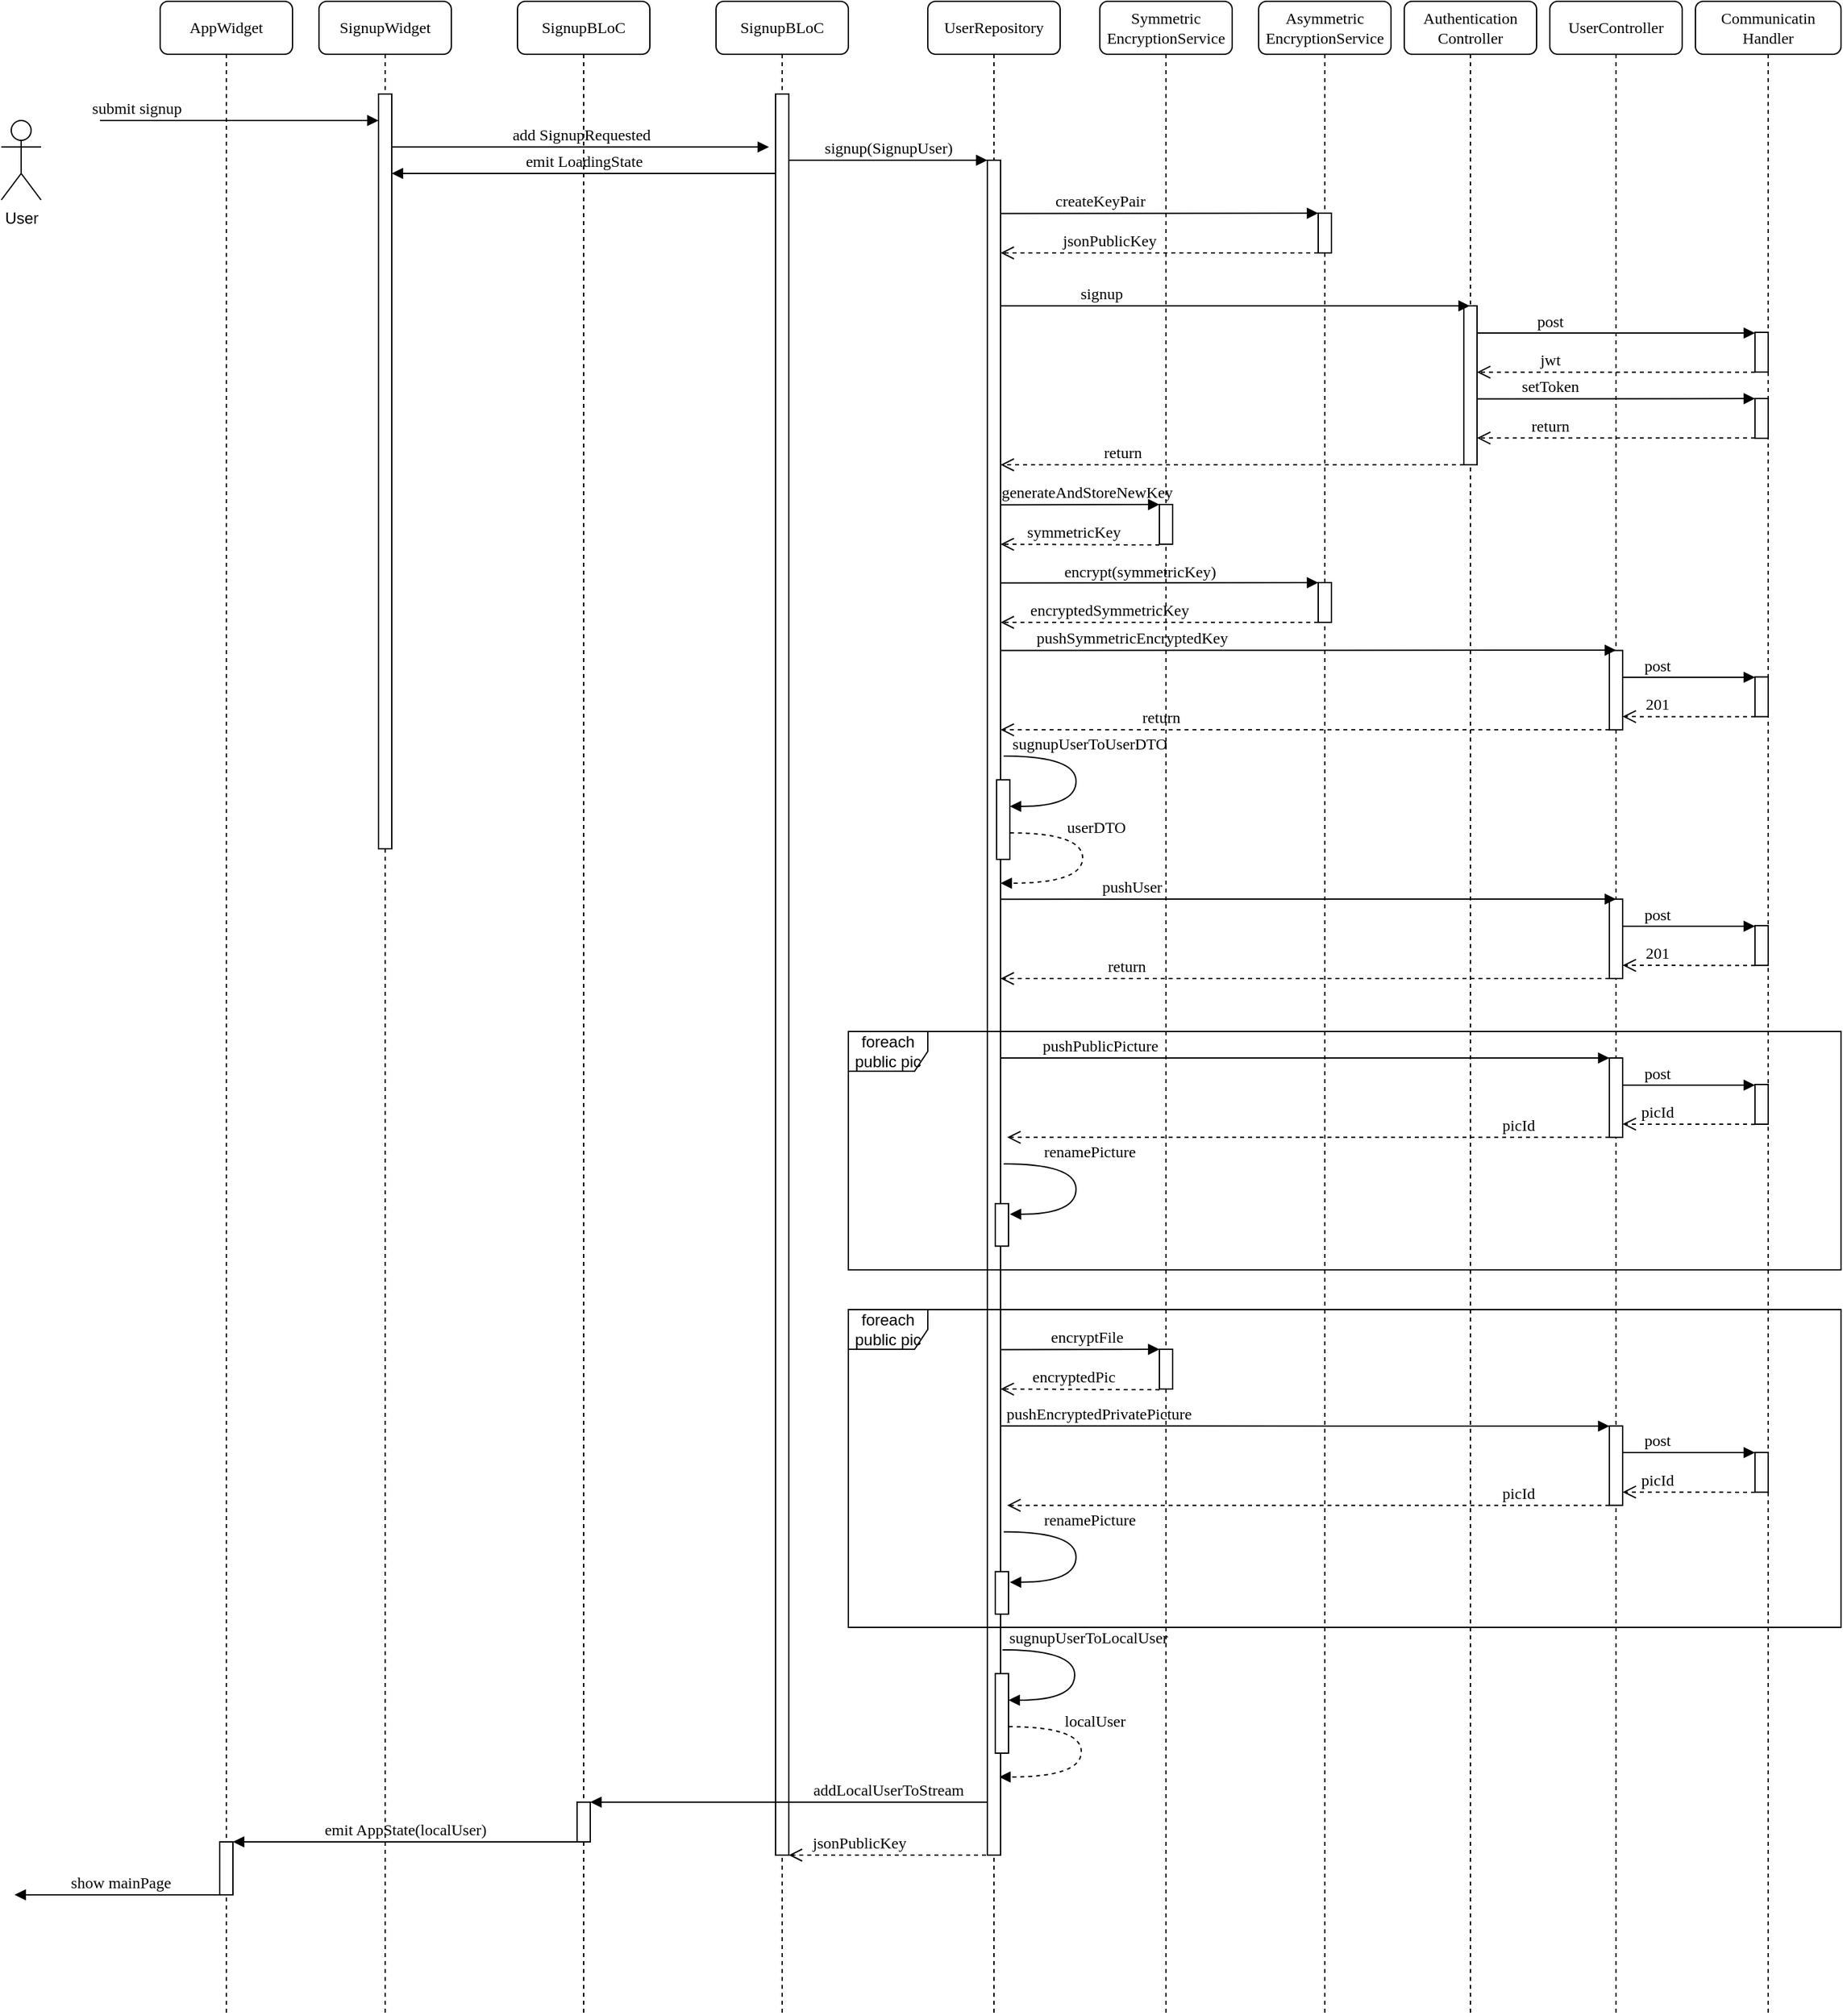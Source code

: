 <mxfile version="20.2.5" type="device"><diagram id="z50NjiS71KPOMlgX80FT" name="Page-1"><mxGraphModel dx="3435" dy="1445" grid="1" gridSize="10" guides="1" tooltips="1" connect="1" arrows="1" fold="1" page="1" pageScale="1" pageWidth="850" pageHeight="1100" math="0" shadow="0"><root><mxCell id="0"/><mxCell id="1" parent="0"/><mxCell id="_Aw1-y86eytbxhknkDGs-50" value="UserController" style="shape=umlLifeline;perimeter=lifelinePerimeter;whiteSpace=wrap;html=1;container=1;collapsible=0;recursiveResize=0;outlineConnect=0;rounded=1;shadow=0;comic=0;labelBackgroundColor=none;strokeWidth=1;fontFamily=Verdana;fontSize=12;align=center;" vertex="1" parent="1"><mxGeometry x="860" y="80" width="100" height="1520" as="geometry"/></mxCell><mxCell id="_Aw1-y86eytbxhknkDGs-60" value="post" style="html=1;verticalAlign=bottom;endArrow=block;labelBackgroundColor=none;fontFamily=Verdana;fontSize=12;edgeStyle=elbowEdgeStyle;elbow=vertical;" edge="1" parent="_Aw1-y86eytbxhknkDGs-50" source="_Aw1-y86eytbxhknkDGs-58"><mxGeometry x="-0.477" relative="1" as="geometry"><mxPoint x="-50" y="250" as="sourcePoint"/><mxPoint x="155" y="250.346" as="targetPoint"/><mxPoint as="offset"/></mxGeometry></mxCell><mxCell id="_Aw1-y86eytbxhknkDGs-61" value="jwt" style="html=1;verticalAlign=bottom;endArrow=open;dashed=1;endSize=8;labelBackgroundColor=none;fontFamily=Verdana;fontSize=12;edgeStyle=elbowEdgeStyle;elbow=vertical;" edge="1" parent="_Aw1-y86eytbxhknkDGs-50" target="_Aw1-y86eytbxhknkDGs-58"><mxGeometry x="0.476" relative="1" as="geometry"><mxPoint x="-50" y="280" as="targetPoint"/><Array as="points"><mxPoint x="2" y="280.07"/><mxPoint x="101.6" y="311.07"/></Array><mxPoint x="155" y="280.07" as="sourcePoint"/><mxPoint as="offset"/></mxGeometry></mxCell><mxCell id="_Aw1-y86eytbxhknkDGs-63" value="setToken" style="html=1;verticalAlign=bottom;endArrow=block;labelBackgroundColor=none;fontFamily=Verdana;fontSize=12;edgeStyle=elbowEdgeStyle;elbow=vertical;" edge="1" parent="_Aw1-y86eytbxhknkDGs-50"><mxGeometry x="-0.477" relative="1" as="geometry"><mxPoint x="-55" y="300.281" as="sourcePoint"/><mxPoint x="155" y="300.056" as="targetPoint"/><mxPoint as="offset"/></mxGeometry></mxCell><mxCell id="_Aw1-y86eytbxhknkDGs-64" value="return" style="html=1;verticalAlign=bottom;endArrow=open;dashed=1;endSize=8;labelBackgroundColor=none;fontFamily=Verdana;fontSize=12;edgeStyle=elbowEdgeStyle;elbow=vertical;" edge="1" parent="_Aw1-y86eytbxhknkDGs-50"><mxGeometry x="0.476" relative="1" as="geometry"><mxPoint x="-55" y="329.78" as="targetPoint"/><Array as="points"><mxPoint x="2" y="329.78"/><mxPoint x="101.6" y="360.78"/></Array><mxPoint x="155" y="329.78" as="sourcePoint"/><mxPoint as="offset"/></mxGeometry></mxCell><mxCell id="_Aw1-y86eytbxhknkDGs-79" value="" style="html=1;points=[];perimeter=orthogonalPerimeter;rounded=0;shadow=0;comic=0;labelBackgroundColor=none;strokeWidth=1;fontFamily=Verdana;fontSize=12;align=center;" vertex="1" parent="_Aw1-y86eytbxhknkDGs-50"><mxGeometry x="45" y="678.07" width="10" height="59.93" as="geometry"/></mxCell><mxCell id="_Aw1-y86eytbxhknkDGs-1" value="SignupBLoC" style="shape=umlLifeline;perimeter=lifelinePerimeter;whiteSpace=wrap;html=1;container=1;collapsible=0;recursiveResize=0;outlineConnect=0;rounded=1;shadow=0;comic=0;labelBackgroundColor=none;strokeWidth=1;fontFamily=Verdana;fontSize=12;align=center;" vertex="1" parent="1"><mxGeometry x="230" y="80" width="100" height="1520" as="geometry"/></mxCell><mxCell id="_Aw1-y86eytbxhknkDGs-2" value="" style="html=1;points=[];perimeter=orthogonalPerimeter;rounded=0;shadow=0;comic=0;labelBackgroundColor=none;strokeWidth=1;fontFamily=Verdana;fontSize=12;align=center;" vertex="1" parent="_Aw1-y86eytbxhknkDGs-1"><mxGeometry x="45" y="70" width="10" height="1330" as="geometry"/></mxCell><mxCell id="_Aw1-y86eytbxhknkDGs-48" value="emit LoadingState" style="html=1;verticalAlign=bottom;endArrow=block;labelBackgroundColor=none;fontFamily=Verdana;fontSize=12;edgeStyle=elbowEdgeStyle;elbow=vertical;" edge="1" parent="_Aw1-y86eytbxhknkDGs-1" target="_Aw1-y86eytbxhknkDGs-23"><mxGeometry x="0.005" relative="1" as="geometry"><mxPoint x="45" y="130" as="sourcePoint"/><mxPoint x="-70.14" y="131.16" as="targetPoint"/><mxPoint as="offset"/></mxGeometry></mxCell><mxCell id="_Aw1-y86eytbxhknkDGs-3" value="UserRepository" style="shape=umlLifeline;perimeter=lifelinePerimeter;whiteSpace=wrap;html=1;container=1;collapsible=0;recursiveResize=0;outlineConnect=0;rounded=1;shadow=0;comic=0;labelBackgroundColor=none;strokeWidth=1;fontFamily=Verdana;fontSize=12;align=center;" vertex="1" parent="1"><mxGeometry x="390" y="80" width="100" height="1520" as="geometry"/></mxCell><mxCell id="_Aw1-y86eytbxhknkDGs-4" value="" style="html=1;points=[];perimeter=orthogonalPerimeter;rounded=0;shadow=0;comic=0;labelBackgroundColor=none;strokeWidth=1;fontFamily=Verdana;fontSize=12;align=center;" vertex="1" parent="_Aw1-y86eytbxhknkDGs-3"><mxGeometry x="45" y="120" width="10" height="550" as="geometry"/></mxCell><mxCell id="_Aw1-y86eytbxhknkDGs-52" value="" style="html=1;points=[];perimeter=orthogonalPerimeter;rounded=0;shadow=0;comic=0;labelBackgroundColor=none;strokeWidth=1;fontFamily=Verdana;fontSize=12;align=center;" vertex="1" parent="_Aw1-y86eytbxhknkDGs-3"><mxGeometry x="45" y="120" width="10" height="1280" as="geometry"/></mxCell><mxCell id="_Aw1-y86eytbxhknkDGs-54" value="createKeyPair" style="html=1;verticalAlign=bottom;endArrow=block;labelBackgroundColor=none;fontFamily=Verdana;fontSize=12;edgeStyle=elbowEdgeStyle;elbow=vertical;exitX=1.167;exitY=0.126;exitDx=0;exitDy=0;exitPerimeter=0;" edge="1" parent="_Aw1-y86eytbxhknkDGs-3" target="_Aw1-y86eytbxhknkDGs-51"><mxGeometry x="-0.374" relative="1" as="geometry"><mxPoint x="55.0" y="160.2" as="sourcePoint"/><mxPoint x="203.33" y="159.995" as="targetPoint"/><mxPoint as="offset"/></mxGeometry></mxCell><mxCell id="_Aw1-y86eytbxhknkDGs-7" value="Asymmetric&lt;br&gt;EncryptionService" style="shape=umlLifeline;perimeter=lifelinePerimeter;whiteSpace=wrap;html=1;container=1;collapsible=0;recursiveResize=0;outlineConnect=0;rounded=1;shadow=0;comic=0;labelBackgroundColor=none;strokeWidth=1;fontFamily=Verdana;fontSize=12;align=center;" vertex="1" parent="1"><mxGeometry x="640" y="80" width="100" height="1520" as="geometry"/></mxCell><mxCell id="_Aw1-y86eytbxhknkDGs-51" value="" style="html=1;points=[];perimeter=orthogonalPerimeter;rounded=0;shadow=0;comic=0;labelBackgroundColor=none;strokeWidth=1;fontFamily=Verdana;fontSize=12;align=center;" vertex="1" parent="_Aw1-y86eytbxhknkDGs-7"><mxGeometry x="45" y="160" width="10" height="30" as="geometry"/></mxCell><mxCell id="_Aw1-y86eytbxhknkDGs-68" value="return" style="html=1;verticalAlign=bottom;endArrow=open;dashed=1;endSize=8;labelBackgroundColor=none;fontFamily=Verdana;fontSize=12;edgeStyle=elbowEdgeStyle;elbow=vertical;" edge="1" parent="_Aw1-y86eytbxhknkDGs-7" target="_Aw1-y86eytbxhknkDGs-52"><mxGeometry x="0.476" relative="1" as="geometry"><mxPoint x="-170" y="350" as="targetPoint"/><Array as="points"><mxPoint x="2" y="350"/><mxPoint x="101.6" y="381"/></Array><mxPoint x="155" y="350" as="sourcePoint"/><mxPoint as="offset"/></mxGeometry></mxCell><mxCell id="_Aw1-y86eytbxhknkDGs-69" value="generateAndStoreNewKey" style="html=1;verticalAlign=bottom;endArrow=block;labelBackgroundColor=none;fontFamily=Verdana;fontSize=12;edgeStyle=elbowEdgeStyle;elbow=vertical;exitX=1.167;exitY=0.126;exitDx=0;exitDy=0;exitPerimeter=0;" edge="1" parent="_Aw1-y86eytbxhknkDGs-7" target="_Aw1-y86eytbxhknkDGs-70"><mxGeometry x="0.084" relative="1" as="geometry"><mxPoint x="-195" y="380.2" as="sourcePoint"/><mxPoint x="-436.67" y="299.995" as="targetPoint"/><mxPoint as="offset"/></mxGeometry></mxCell><mxCell id="_Aw1-y86eytbxhknkDGs-71" value="symmetricKey" style="html=1;verticalAlign=bottom;endArrow=open;dashed=1;endSize=8;labelBackgroundColor=none;fontFamily=Verdana;fontSize=12;edgeStyle=elbowEdgeStyle;elbow=vertical;exitX=0;exitY=1.019;exitDx=0;exitDy=0;exitPerimeter=0;" edge="1" parent="_Aw1-y86eytbxhknkDGs-7" source="_Aw1-y86eytbxhknkDGs-70"><mxGeometry x="0.088" relative="1" as="geometry"><mxPoint x="-195" y="410" as="targetPoint"/><Array as="points"><mxPoint x="-108" y="410"/><mxPoint x="-8.4" y="441"/></Array><mxPoint x="45" y="410" as="sourcePoint"/><mxPoint as="offset"/></mxGeometry></mxCell><mxCell id="_Aw1-y86eytbxhknkDGs-72" value="encrypt(symmetricKey)" style="html=1;verticalAlign=bottom;endArrow=block;labelBackgroundColor=none;fontFamily=Verdana;fontSize=12;edgeStyle=elbowEdgeStyle;elbow=vertical;exitX=1.167;exitY=0.126;exitDx=0;exitDy=0;exitPerimeter=0;" edge="1" parent="_Aw1-y86eytbxhknkDGs-7" target="_Aw1-y86eytbxhknkDGs-73"><mxGeometry x="-0.125" y="-1" relative="1" as="geometry"><mxPoint x="-195" y="439.2" as="sourcePoint"/><mxPoint x="-436.67" y="358.995" as="targetPoint"/><mxPoint as="offset"/></mxGeometry></mxCell><mxCell id="_Aw1-y86eytbxhknkDGs-73" value="" style="html=1;points=[];perimeter=orthogonalPerimeter;rounded=0;shadow=0;comic=0;labelBackgroundColor=none;strokeWidth=1;fontFamily=Verdana;fontSize=12;align=center;" vertex="1" parent="_Aw1-y86eytbxhknkDGs-7"><mxGeometry x="45" y="439" width="10" height="30" as="geometry"/></mxCell><mxCell id="_Aw1-y86eytbxhknkDGs-74" value="encryptedSymmetricKey" style="html=1;verticalAlign=bottom;endArrow=open;dashed=1;endSize=8;labelBackgroundColor=none;fontFamily=Verdana;fontSize=12;edgeStyle=elbowEdgeStyle;elbow=vertical;" edge="1" parent="_Aw1-y86eytbxhknkDGs-7"><mxGeometry x="0.319" relative="1" as="geometry"><mxPoint x="-195" y="469" as="targetPoint"/><Array as="points"><mxPoint x="-108" y="469"/><mxPoint x="-8.4" y="500"/></Array><mxPoint x="45" y="469" as="sourcePoint"/><mxPoint as="offset"/></mxGeometry></mxCell><mxCell id="_Aw1-y86eytbxhknkDGs-13" value="Authentication&lt;br&gt;Controller" style="shape=umlLifeline;perimeter=lifelinePerimeter;whiteSpace=wrap;html=1;container=1;collapsible=0;recursiveResize=0;outlineConnect=0;rounded=1;shadow=0;comic=0;labelBackgroundColor=none;strokeWidth=1;fontFamily=Verdana;fontSize=12;align=center;" vertex="1" parent="1"><mxGeometry x="750" y="80" width="100" height="1520" as="geometry"/></mxCell><mxCell id="_Aw1-y86eytbxhknkDGs-58" value="" style="html=1;points=[];perimeter=orthogonalPerimeter;rounded=0;shadow=0;comic=0;labelBackgroundColor=none;strokeWidth=1;fontFamily=Verdana;fontSize=12;align=center;" vertex="1" parent="_Aw1-y86eytbxhknkDGs-13"><mxGeometry x="45" y="230" width="10" height="120" as="geometry"/></mxCell><mxCell id="_Aw1-y86eytbxhknkDGs-16" value="Communicatin&lt;br&gt;Handler" style="shape=umlLifeline;perimeter=lifelinePerimeter;whiteSpace=wrap;html=1;container=1;collapsible=0;recursiveResize=0;outlineConnect=0;rounded=1;shadow=0;comic=0;labelBackgroundColor=none;strokeWidth=1;fontFamily=Verdana;fontSize=12;align=center;" vertex="1" parent="1"><mxGeometry x="970" y="80" width="110" height="1520" as="geometry"/></mxCell><mxCell id="_Aw1-y86eytbxhknkDGs-59" value="" style="html=1;points=[];perimeter=orthogonalPerimeter;rounded=0;shadow=0;comic=0;labelBackgroundColor=none;strokeWidth=1;fontFamily=Verdana;fontSize=12;align=center;" vertex="1" parent="_Aw1-y86eytbxhknkDGs-16"><mxGeometry x="45" y="250" width="10" height="30" as="geometry"/></mxCell><mxCell id="_Aw1-y86eytbxhknkDGs-62" value="" style="html=1;points=[];perimeter=orthogonalPerimeter;rounded=0;shadow=0;comic=0;labelBackgroundColor=none;strokeWidth=1;fontFamily=Verdana;fontSize=12;align=center;" vertex="1" parent="_Aw1-y86eytbxhknkDGs-16"><mxGeometry x="45" y="300" width="10" height="30" as="geometry"/></mxCell><mxCell id="_Aw1-y86eytbxhknkDGs-80" value="" style="html=1;points=[];perimeter=orthogonalPerimeter;rounded=0;shadow=0;comic=0;labelBackgroundColor=none;strokeWidth=1;fontFamily=Verdana;fontSize=12;align=center;" vertex="1" parent="_Aw1-y86eytbxhknkDGs-16"><mxGeometry x="45" y="698.07" width="10" height="30" as="geometry"/></mxCell><mxCell id="_Aw1-y86eytbxhknkDGs-82" value="pushUser" style="html=1;verticalAlign=bottom;endArrow=block;labelBackgroundColor=none;fontFamily=Verdana;fontSize=12;edgeStyle=elbowEdgeStyle;elbow=vertical;exitX=1.167;exitY=0.126;exitDx=0;exitDy=0;exitPerimeter=0;" edge="1" parent="_Aw1-y86eytbxhknkDGs-16" target="_Aw1-y86eytbxhknkDGs-79"><mxGeometry x="-0.575" relative="1" as="geometry"><mxPoint x="-525" y="678.07" as="sourcePoint"/><mxPoint x="-170.5" y="678.001" as="targetPoint"/><mxPoint as="offset"/></mxGeometry></mxCell><mxCell id="_Aw1-y86eytbxhknkDGs-83" value="post" style="html=1;verticalAlign=bottom;endArrow=block;labelBackgroundColor=none;fontFamily=Verdana;fontSize=12;edgeStyle=elbowEdgeStyle;elbow=vertical;" edge="1" parent="_Aw1-y86eytbxhknkDGs-16" source="_Aw1-y86eytbxhknkDGs-79"><mxGeometry x="-0.477" relative="1" as="geometry"><mxPoint x="-1020" y="618.07" as="sourcePoint"/><mxPoint x="45" y="698.416" as="targetPoint"/><mxPoint as="offset"/></mxGeometry></mxCell><mxCell id="_Aw1-y86eytbxhknkDGs-84" value="201" style="html=1;verticalAlign=bottom;endArrow=open;dashed=1;endSize=8;labelBackgroundColor=none;fontFamily=Verdana;fontSize=12;edgeStyle=elbowEdgeStyle;elbow=vertical;" edge="1" parent="_Aw1-y86eytbxhknkDGs-16" target="_Aw1-y86eytbxhknkDGs-79"><mxGeometry x="0.476" relative="1" as="geometry"><mxPoint x="-1020" y="648.07" as="targetPoint"/><Array as="points"><mxPoint x="-10" y="728"/><mxPoint x="-8.4" y="759.14"/></Array><mxPoint x="45" y="728.14" as="sourcePoint"/><mxPoint as="offset"/></mxGeometry></mxCell><mxCell id="_Aw1-y86eytbxhknkDGs-96" value="foreach public pic" style="shape=umlFrame;whiteSpace=wrap;html=1;" vertex="1" parent="_Aw1-y86eytbxhknkDGs-16"><mxGeometry x="-640" y="988" width="750" height="240" as="geometry"/></mxCell><mxCell id="_Aw1-y86eytbxhknkDGs-97" value="picId" style="html=1;verticalAlign=bottom;endArrow=open;dashed=1;endSize=8;labelBackgroundColor=none;fontFamily=Verdana;fontSize=12;edgeStyle=elbowEdgeStyle;elbow=vertical;" edge="1" parent="_Aw1-y86eytbxhknkDGs-16" source="_Aw1-y86eytbxhknkDGs-102"><mxGeometry x="-0.696" relative="1" as="geometry"><mxPoint x="-520" y="1135.83" as="targetPoint"/><Array as="points"><mxPoint x="-320" y="1135.83"/><mxPoint x="-328" y="1195.9"/><mxPoint x="-228.4" y="1226.9"/></Array><mxPoint x="-1145" y="1115.9" as="sourcePoint"/><mxPoint as="offset"/></mxGeometry></mxCell><mxCell id="_Aw1-y86eytbxhknkDGs-98" value="" style="html=1;points=[];perimeter=orthogonalPerimeter;rounded=0;shadow=0;comic=0;labelBackgroundColor=none;strokeWidth=1;fontFamily=Verdana;fontSize=12;align=center;" vertex="1" parent="_Aw1-y86eytbxhknkDGs-16"><mxGeometry x="45" y="1095.9" width="10" height="30" as="geometry"/></mxCell><mxCell id="_Aw1-y86eytbxhknkDGs-99" value="pushEncryptedPrivatePicture" style="html=1;verticalAlign=bottom;endArrow=block;labelBackgroundColor=none;fontFamily=Verdana;fontSize=12;edgeStyle=elbowEdgeStyle;elbow=vertical;exitX=1.167;exitY=0.126;exitDx=0;exitDy=0;exitPerimeter=0;" edge="1" parent="_Aw1-y86eytbxhknkDGs-16" target="_Aw1-y86eytbxhknkDGs-102"><mxGeometry x="-0.677" relative="1" as="geometry"><mxPoint x="-525" y="1075.9" as="sourcePoint"/><mxPoint x="-1140.5" y="995.831" as="targetPoint"/><mxPoint as="offset"/></mxGeometry></mxCell><mxCell id="_Aw1-y86eytbxhknkDGs-100" value="post" style="html=1;verticalAlign=bottom;endArrow=block;labelBackgroundColor=none;fontFamily=Verdana;fontSize=12;edgeStyle=elbowEdgeStyle;elbow=vertical;" edge="1" parent="_Aw1-y86eytbxhknkDGs-16" source="_Aw1-y86eytbxhknkDGs-102"><mxGeometry x="-0.477" relative="1" as="geometry"><mxPoint x="-1990" y="935.9" as="sourcePoint"/><mxPoint x="45" y="1096.246" as="targetPoint"/><mxPoint as="offset"/></mxGeometry></mxCell><mxCell id="_Aw1-y86eytbxhknkDGs-101" value="picId" style="html=1;verticalAlign=bottom;endArrow=open;dashed=1;endSize=8;labelBackgroundColor=none;fontFamily=Verdana;fontSize=12;edgeStyle=elbowEdgeStyle;elbow=vertical;" edge="1" parent="_Aw1-y86eytbxhknkDGs-16" target="_Aw1-y86eytbxhknkDGs-102"><mxGeometry x="0.476" relative="1" as="geometry"><mxPoint x="-1990" y="965.9" as="targetPoint"/><Array as="points"><mxPoint x="-10" y="1125.83"/><mxPoint x="-8.4" y="1156.97"/></Array><mxPoint x="45" y="1125.97" as="sourcePoint"/><mxPoint as="offset"/></mxGeometry></mxCell><mxCell id="_Aw1-y86eytbxhknkDGs-102" value="" style="html=1;points=[];perimeter=orthogonalPerimeter;rounded=0;shadow=0;comic=0;labelBackgroundColor=none;strokeWidth=1;fontFamily=Verdana;fontSize=12;align=center;" vertex="1" parent="_Aw1-y86eytbxhknkDGs-16"><mxGeometry x="-65" y="1075.9" width="10" height="59.93" as="geometry"/></mxCell><mxCell id="_Aw1-y86eytbxhknkDGs-103" value="" style="html=1;points=[];perimeter=orthogonalPerimeter;rounded=0;shadow=0;comic=0;labelBackgroundColor=none;strokeWidth=1;fontFamily=Verdana;fontSize=12;align=center;" vertex="1" parent="_Aw1-y86eytbxhknkDGs-16"><mxGeometry x="-529" y="1185.9" width="10" height="32.1" as="geometry"/></mxCell><mxCell id="_Aw1-y86eytbxhknkDGs-104" value="renamePicture" style="html=1;verticalAlign=bottom;endArrow=block;labelBackgroundColor=none;fontFamily=Verdana;fontSize=12;elbow=vertical;edgeStyle=orthogonalEdgeStyle;curved=1;exitX=1.038;exitY=0.345;exitPerimeter=0;" edge="1" parent="_Aw1-y86eytbxhknkDGs-16"><mxGeometry x="-0.234" y="10" relative="1" as="geometry"><mxPoint x="-522.62" y="1155.9" as="sourcePoint"/><mxPoint x="-518" y="1193.9" as="targetPoint"/><Array as="points"><mxPoint x="-468" y="1155.8"/><mxPoint x="-468" y="1193.8"/></Array><mxPoint as="offset"/></mxGeometry></mxCell><mxCell id="_Aw1-y86eytbxhknkDGs-22" value="SignupWidget" style="shape=umlLifeline;perimeter=lifelinePerimeter;whiteSpace=wrap;html=1;container=1;collapsible=0;recursiveResize=0;outlineConnect=0;rounded=1;shadow=0;comic=0;labelBackgroundColor=none;strokeWidth=1;fontFamily=Verdana;fontSize=12;align=center;" vertex="1" parent="1"><mxGeometry x="-70" y="80" width="100" height="1520" as="geometry"/></mxCell><mxCell id="_Aw1-y86eytbxhknkDGs-23" value="" style="html=1;points=[];perimeter=orthogonalPerimeter;rounded=0;shadow=0;comic=0;labelBackgroundColor=none;strokeWidth=1;fontFamily=Verdana;fontSize=12;align=center;" vertex="1" parent="_Aw1-y86eytbxhknkDGs-22"><mxGeometry x="45" y="70" width="10" height="570" as="geometry"/></mxCell><mxCell id="_Aw1-y86eytbxhknkDGs-24" value="add SignupRequested" style="html=1;verticalAlign=bottom;endArrow=block;labelBackgroundColor=none;fontFamily=Verdana;fontSize=12;edgeStyle=elbowEdgeStyle;elbow=vertical;" edge="1" parent="1" source="_Aw1-y86eytbxhknkDGs-23"><mxGeometry relative="1" as="geometry"><mxPoint x="220" y="190" as="sourcePoint"/><mxPoint x="270" y="190" as="targetPoint"/><Array as="points"><mxPoint x="250" y="190"/></Array></mxGeometry></mxCell><mxCell id="_Aw1-y86eytbxhknkDGs-25" value="signup(SignupUser)" style="html=1;verticalAlign=bottom;endArrow=block;labelBackgroundColor=none;fontFamily=Verdana;fontSize=12;edgeStyle=elbowEdgeStyle;elbow=vertical;" edge="1" parent="1" source="_Aw1-y86eytbxhknkDGs-2" target="_Aw1-y86eytbxhknkDGs-4"><mxGeometry relative="1" as="geometry"><mxPoint x="370" y="200" as="sourcePoint"/><Array as="points"><mxPoint x="350" y="200"/></Array></mxGeometry></mxCell><mxCell id="_Aw1-y86eytbxhknkDGs-26" value="User" style="shape=umlActor;verticalLabelPosition=bottom;verticalAlign=top;html=1;outlineConnect=0;" vertex="1" parent="1"><mxGeometry x="-310" y="170" width="30" height="60" as="geometry"/></mxCell><mxCell id="_Aw1-y86eytbxhknkDGs-27" value="submit signup" style="html=1;verticalAlign=bottom;endArrow=block;labelBackgroundColor=none;fontFamily=Verdana;fontSize=12;edgeStyle=elbowEdgeStyle;elbow=vertical;" edge="1" parent="1" target="_Aw1-y86eytbxhknkDGs-23"><mxGeometry x="-0.093" relative="1" as="geometry"><mxPoint x="-120" y="170" as="sourcePoint"/><mxPoint x="140" y="172" as="targetPoint"/><mxPoint as="offset"/><Array as="points"><mxPoint x="-240" y="170"/></Array></mxGeometry></mxCell><mxCell id="_Aw1-y86eytbxhknkDGs-49" value="Symmetric&lt;br&gt;EncryptionService" style="shape=umlLifeline;perimeter=lifelinePerimeter;whiteSpace=wrap;html=1;container=1;collapsible=0;recursiveResize=0;outlineConnect=0;rounded=1;shadow=0;comic=0;labelBackgroundColor=none;strokeWidth=1;fontFamily=Verdana;fontSize=12;align=center;" vertex="1" parent="1"><mxGeometry x="520" y="80" width="100" height="1520" as="geometry"/></mxCell><mxCell id="_Aw1-y86eytbxhknkDGs-56" value="jsonPublicKey" style="html=1;verticalAlign=bottom;endArrow=open;dashed=1;endSize=8;labelBackgroundColor=none;fontFamily=Verdana;fontSize=12;edgeStyle=elbowEdgeStyle;elbow=vertical;" edge="1" parent="_Aw1-y86eytbxhknkDGs-49" target="_Aw1-y86eytbxhknkDGs-52"><mxGeometry x="0.319" relative="1" as="geometry"><mxPoint x="-70" y="190" as="targetPoint"/><Array as="points"><mxPoint x="12" y="190"/><mxPoint x="111.6" y="221"/></Array><mxPoint x="165" y="190" as="sourcePoint"/><mxPoint as="offset"/></mxGeometry></mxCell><mxCell id="_Aw1-y86eytbxhknkDGs-57" value="signup" style="html=1;verticalAlign=bottom;endArrow=block;labelBackgroundColor=none;fontFamily=Verdana;fontSize=12;edgeStyle=elbowEdgeStyle;elbow=vertical;exitX=1.167;exitY=0.126;exitDx=0;exitDy=0;exitPerimeter=0;" edge="1" parent="_Aw1-y86eytbxhknkDGs-49" target="_Aw1-y86eytbxhknkDGs-13"><mxGeometry x="-0.575" relative="1" as="geometry"><mxPoint x="-75" y="230.0" as="sourcePoint"/><mxPoint x="165" y="230.133" as="targetPoint"/><mxPoint as="offset"/></mxGeometry></mxCell><mxCell id="_Aw1-y86eytbxhknkDGs-70" value="" style="html=1;points=[];perimeter=orthogonalPerimeter;rounded=0;shadow=0;comic=0;labelBackgroundColor=none;strokeWidth=1;fontFamily=Verdana;fontSize=12;align=center;" vertex="1" parent="_Aw1-y86eytbxhknkDGs-49"><mxGeometry x="45" y="380" width="10" height="30" as="geometry"/></mxCell><mxCell id="_Aw1-y86eytbxhknkDGs-111" value="encryptFile" style="html=1;verticalAlign=bottom;endArrow=block;labelBackgroundColor=none;fontFamily=Verdana;fontSize=12;edgeStyle=elbowEdgeStyle;elbow=vertical;exitX=1.167;exitY=0.126;exitDx=0;exitDy=0;exitPerimeter=0;" edge="1" parent="_Aw1-y86eytbxhknkDGs-49" target="_Aw1-y86eytbxhknkDGs-113"><mxGeometry x="0.084" relative="1" as="geometry"><mxPoint x="-75" y="1018.2" as="sourcePoint"/><mxPoint x="-956.67" y="857.995" as="targetPoint"/><mxPoint as="offset"/></mxGeometry></mxCell><mxCell id="_Aw1-y86eytbxhknkDGs-112" value="encryptedPic" style="html=1;verticalAlign=bottom;endArrow=open;dashed=1;endSize=8;labelBackgroundColor=none;fontFamily=Verdana;fontSize=12;edgeStyle=elbowEdgeStyle;elbow=vertical;exitX=0;exitY=1.019;exitDx=0;exitDy=0;exitPerimeter=0;" edge="1" parent="_Aw1-y86eytbxhknkDGs-49" source="_Aw1-y86eytbxhknkDGs-113"><mxGeometry x="0.088" relative="1" as="geometry"><mxPoint x="-75" y="1048" as="targetPoint"/><Array as="points"><mxPoint x="12" y="1048"/><mxPoint x="111.6" y="1079"/></Array><mxPoint x="-475" y="968" as="sourcePoint"/><mxPoint as="offset"/></mxGeometry></mxCell><mxCell id="_Aw1-y86eytbxhknkDGs-113" value="" style="html=1;points=[];perimeter=orthogonalPerimeter;rounded=0;shadow=0;comic=0;labelBackgroundColor=none;strokeWidth=1;fontFamily=Verdana;fontSize=12;align=center;" vertex="1" parent="_Aw1-y86eytbxhknkDGs-49"><mxGeometry x="45" y="1018" width="10" height="30" as="geometry"/></mxCell><mxCell id="_Aw1-y86eytbxhknkDGs-75" value="" style="html=1;points=[];perimeter=orthogonalPerimeter;rounded=0;shadow=0;comic=0;labelBackgroundColor=none;strokeWidth=1;fontFamily=Verdana;fontSize=12;align=center;" vertex="1" parent="1"><mxGeometry x="442" y="667.9" width="10" height="60.1" as="geometry"/></mxCell><mxCell id="_Aw1-y86eytbxhknkDGs-76" value="sugnupUserToUserDTO" style="html=1;verticalAlign=bottom;endArrow=block;labelBackgroundColor=none;fontFamily=Verdana;fontSize=12;elbow=vertical;edgeStyle=orthogonalEdgeStyle;curved=1;exitX=1.038;exitY=0.345;exitPerimeter=0;" edge="1" parent="1"><mxGeometry x="-0.234" y="10" relative="1" as="geometry"><mxPoint x="447.38" y="650.0" as="sourcePoint"/><mxPoint x="452" y="688" as="targetPoint"/><Array as="points"><mxPoint x="502" y="649.9"/><mxPoint x="502" y="687.9"/></Array><mxPoint as="offset"/></mxGeometry></mxCell><mxCell id="_Aw1-y86eytbxhknkDGs-77" value="userDTO" style="html=1;verticalAlign=bottom;endArrow=block;labelBackgroundColor=none;fontFamily=Verdana;fontSize=12;elbow=vertical;edgeStyle=orthogonalEdgeStyle;curved=1;exitX=1.038;exitY=0.345;exitPerimeter=0;dashed=1;" edge="1" parent="1"><mxGeometry x="-0.234" y="10" relative="1" as="geometry"><mxPoint x="452.0" y="708.0" as="sourcePoint"/><mxPoint x="445" y="746" as="targetPoint"/><Array as="points"><mxPoint x="507" y="708"/><mxPoint x="507" y="746"/></Array><mxPoint as="offset"/></mxGeometry></mxCell><mxCell id="_Aw1-y86eytbxhknkDGs-87" value="foreach public pic" style="shape=umlFrame;whiteSpace=wrap;html=1;" vertex="1" parent="1"><mxGeometry x="330" y="858" width="750" height="180" as="geometry"/></mxCell><mxCell id="_Aw1-y86eytbxhknkDGs-88" value="picId" style="html=1;verticalAlign=bottom;endArrow=open;dashed=1;endSize=8;labelBackgroundColor=none;fontFamily=Verdana;fontSize=12;edgeStyle=elbowEdgeStyle;elbow=vertical;" edge="1" parent="1" source="_Aw1-y86eytbxhknkDGs-93"><mxGeometry x="-0.696" relative="1" as="geometry"><mxPoint x="450" y="937.93" as="targetPoint"/><Array as="points"><mxPoint x="650" y="937.93"/><mxPoint x="642" y="998"/><mxPoint x="741.6" y="1029"/></Array><mxPoint x="-175" y="918" as="sourcePoint"/><mxPoint as="offset"/></mxGeometry></mxCell><mxCell id="_Aw1-y86eytbxhknkDGs-89" value="" style="html=1;points=[];perimeter=orthogonalPerimeter;rounded=0;shadow=0;comic=0;labelBackgroundColor=none;strokeWidth=1;fontFamily=Verdana;fontSize=12;align=center;" vertex="1" parent="1"><mxGeometry x="1015" y="898" width="10" height="30" as="geometry"/></mxCell><mxCell id="_Aw1-y86eytbxhknkDGs-90" value="pushPublicPicture" style="html=1;verticalAlign=bottom;endArrow=block;labelBackgroundColor=none;fontFamily=Verdana;fontSize=12;edgeStyle=elbowEdgeStyle;elbow=vertical;exitX=1.167;exitY=0.126;exitDx=0;exitDy=0;exitPerimeter=0;" edge="1" parent="1" target="_Aw1-y86eytbxhknkDGs-93"><mxGeometry x="-0.677" relative="1" as="geometry"><mxPoint x="445" y="878" as="sourcePoint"/><mxPoint x="-170.5" y="797.931" as="targetPoint"/><mxPoint as="offset"/></mxGeometry></mxCell><mxCell id="_Aw1-y86eytbxhknkDGs-91" value="post" style="html=1;verticalAlign=bottom;endArrow=block;labelBackgroundColor=none;fontFamily=Verdana;fontSize=12;edgeStyle=elbowEdgeStyle;elbow=vertical;" edge="1" parent="1" source="_Aw1-y86eytbxhknkDGs-93"><mxGeometry x="-0.477" relative="1" as="geometry"><mxPoint x="-1020" y="738" as="sourcePoint"/><mxPoint x="1015" y="898.346" as="targetPoint"/><mxPoint as="offset"/></mxGeometry></mxCell><mxCell id="_Aw1-y86eytbxhknkDGs-92" value="picId" style="html=1;verticalAlign=bottom;endArrow=open;dashed=1;endSize=8;labelBackgroundColor=none;fontFamily=Verdana;fontSize=12;edgeStyle=elbowEdgeStyle;elbow=vertical;" edge="1" parent="1" target="_Aw1-y86eytbxhknkDGs-93"><mxGeometry x="0.476" relative="1" as="geometry"><mxPoint x="-1020" y="768" as="targetPoint"/><Array as="points"><mxPoint x="960" y="927.93"/><mxPoint x="961.6" y="959.07"/></Array><mxPoint x="1015" y="928.07" as="sourcePoint"/><mxPoint as="offset"/></mxGeometry></mxCell><mxCell id="_Aw1-y86eytbxhknkDGs-93" value="" style="html=1;points=[];perimeter=orthogonalPerimeter;rounded=0;shadow=0;comic=0;labelBackgroundColor=none;strokeWidth=1;fontFamily=Verdana;fontSize=12;align=center;" vertex="1" parent="1"><mxGeometry x="905" y="878" width="10" height="59.93" as="geometry"/></mxCell><mxCell id="_Aw1-y86eytbxhknkDGs-94" value="" style="html=1;points=[];perimeter=orthogonalPerimeter;rounded=0;shadow=0;comic=0;labelBackgroundColor=none;strokeWidth=1;fontFamily=Verdana;fontSize=12;align=center;" vertex="1" parent="1"><mxGeometry x="441" y="988" width="10" height="32.1" as="geometry"/></mxCell><mxCell id="_Aw1-y86eytbxhknkDGs-95" value="renamePicture" style="html=1;verticalAlign=bottom;endArrow=block;labelBackgroundColor=none;fontFamily=Verdana;fontSize=12;elbow=vertical;edgeStyle=orthogonalEdgeStyle;curved=1;exitX=1.038;exitY=0.345;exitPerimeter=0;" edge="1" parent="1"><mxGeometry x="-0.234" y="10" relative="1" as="geometry"><mxPoint x="447.38" y="958" as="sourcePoint"/><mxPoint x="452" y="996" as="targetPoint"/><Array as="points"><mxPoint x="502" y="957.9"/><mxPoint x="502" y="995.9"/></Array><mxPoint as="offset"/></mxGeometry></mxCell><mxCell id="_Aw1-y86eytbxhknkDGs-78" value="return" style="html=1;verticalAlign=bottom;endArrow=open;dashed=1;endSize=8;labelBackgroundColor=none;fontFamily=Verdana;fontSize=12;edgeStyle=elbowEdgeStyle;elbow=vertical;" edge="1" parent="1" source="_Aw1-y86eytbxhknkDGs-79"><mxGeometry x="0.587" relative="1" as="geometry"><mxPoint x="445" y="818" as="targetPoint"/><Array as="points"><mxPoint x="650" y="818"/><mxPoint x="642" y="878.07"/><mxPoint x="741.6" y="909.07"/></Array><mxPoint x="795" y="878.07" as="sourcePoint"/><mxPoint as="offset"/></mxGeometry></mxCell><mxCell id="_Aw1-y86eytbxhknkDGs-115" value="" style="html=1;points=[];perimeter=orthogonalPerimeter;rounded=0;shadow=0;comic=0;labelBackgroundColor=none;strokeWidth=1;fontFamily=Verdana;fontSize=12;align=center;" vertex="1" parent="1"><mxGeometry x="905" y="570.24" width="10" height="59.93" as="geometry"/></mxCell><mxCell id="_Aw1-y86eytbxhknkDGs-116" value="" style="html=1;points=[];perimeter=orthogonalPerimeter;rounded=0;shadow=0;comic=0;labelBackgroundColor=none;strokeWidth=1;fontFamily=Verdana;fontSize=12;align=center;" vertex="1" parent="1"><mxGeometry x="1015" y="590.24" width="10" height="30" as="geometry"/></mxCell><mxCell id="_Aw1-y86eytbxhknkDGs-117" value="pushSymmetricEncryptedKey" style="html=1;verticalAlign=bottom;endArrow=block;labelBackgroundColor=none;fontFamily=Verdana;fontSize=12;edgeStyle=elbowEdgeStyle;elbow=vertical;exitX=1.167;exitY=0.126;exitDx=0;exitDy=0;exitPerimeter=0;" edge="1" parent="1" target="_Aw1-y86eytbxhknkDGs-115"><mxGeometry x="-0.575" relative="1" as="geometry"><mxPoint x="445" y="570.24" as="sourcePoint"/><mxPoint x="-170.5" y="490.171" as="targetPoint"/><mxPoint as="offset"/></mxGeometry></mxCell><mxCell id="_Aw1-y86eytbxhknkDGs-118" value="post" style="html=1;verticalAlign=bottom;endArrow=block;labelBackgroundColor=none;fontFamily=Verdana;fontSize=12;edgeStyle=elbowEdgeStyle;elbow=vertical;" edge="1" parent="1" source="_Aw1-y86eytbxhknkDGs-115"><mxGeometry x="-0.477" relative="1" as="geometry"><mxPoint x="-1020" y="430.24" as="sourcePoint"/><mxPoint x="1015" y="590.586" as="targetPoint"/><mxPoint as="offset"/></mxGeometry></mxCell><mxCell id="_Aw1-y86eytbxhknkDGs-119" value="201" style="html=1;verticalAlign=bottom;endArrow=open;dashed=1;endSize=8;labelBackgroundColor=none;fontFamily=Verdana;fontSize=12;edgeStyle=elbowEdgeStyle;elbow=vertical;" edge="1" parent="1" target="_Aw1-y86eytbxhknkDGs-115"><mxGeometry x="0.476" relative="1" as="geometry"><mxPoint x="-1020" y="460.24" as="targetPoint"/><Array as="points"><mxPoint x="960" y="620.17"/><mxPoint x="961.6" y="651.31"/></Array><mxPoint x="1015" y="620.31" as="sourcePoint"/><mxPoint as="offset"/></mxGeometry></mxCell><mxCell id="_Aw1-y86eytbxhknkDGs-120" value="return" style="html=1;verticalAlign=bottom;endArrow=open;dashed=1;endSize=8;labelBackgroundColor=none;fontFamily=Verdana;fontSize=12;edgeStyle=elbowEdgeStyle;elbow=vertical;" edge="1" parent="1" source="_Aw1-y86eytbxhknkDGs-115"><mxGeometry x="0.476" relative="1" as="geometry"><mxPoint x="445" y="630.17" as="targetPoint"/><Array as="points"><mxPoint x="650" y="630.17"/><mxPoint x="642" y="690.24"/><mxPoint x="741.6" y="721.24"/></Array><mxPoint x="795" y="690.24" as="sourcePoint"/><mxPoint as="offset"/></mxGeometry></mxCell><mxCell id="_Aw1-y86eytbxhknkDGs-121" value="" style="html=1;points=[];perimeter=orthogonalPerimeter;rounded=0;shadow=0;comic=0;labelBackgroundColor=none;strokeWidth=1;fontFamily=Verdana;fontSize=12;align=center;" vertex="1" parent="1"><mxGeometry x="441" y="1342.9" width="10" height="60.1" as="geometry"/></mxCell><mxCell id="_Aw1-y86eytbxhknkDGs-122" value="sugnupUserToLocalUser" style="html=1;verticalAlign=bottom;endArrow=block;labelBackgroundColor=none;fontFamily=Verdana;fontSize=12;elbow=vertical;edgeStyle=orthogonalEdgeStyle;curved=1;exitX=1.038;exitY=0.345;exitPerimeter=0;" edge="1" parent="1"><mxGeometry x="-0.234" y="10" relative="1" as="geometry"><mxPoint x="446.38" y="1325" as="sourcePoint"/><mxPoint x="451" y="1363" as="targetPoint"/><Array as="points"><mxPoint x="501" y="1324.9"/><mxPoint x="501" y="1362.9"/></Array><mxPoint as="offset"/></mxGeometry></mxCell><mxCell id="_Aw1-y86eytbxhknkDGs-123" value="localUser" style="html=1;verticalAlign=bottom;endArrow=block;labelBackgroundColor=none;fontFamily=Verdana;fontSize=12;elbow=vertical;edgeStyle=orthogonalEdgeStyle;curved=1;exitX=1.038;exitY=0.345;exitPerimeter=0;dashed=1;" edge="1" parent="1"><mxGeometry x="-0.234" y="10" relative="1" as="geometry"><mxPoint x="451" y="1383" as="sourcePoint"/><mxPoint x="444" y="1421" as="targetPoint"/><Array as="points"><mxPoint x="506" y="1383"/><mxPoint x="506" y="1421"/></Array><mxPoint as="offset"/></mxGeometry></mxCell><mxCell id="_Aw1-y86eytbxhknkDGs-127" value="SignupBLoC" style="shape=umlLifeline;perimeter=lifelinePerimeter;whiteSpace=wrap;html=1;container=1;collapsible=0;recursiveResize=0;outlineConnect=0;rounded=1;shadow=0;comic=0;labelBackgroundColor=none;strokeWidth=1;fontFamily=Verdana;fontSize=12;align=center;" vertex="1" parent="1"><mxGeometry x="80" y="80" width="100" height="1520" as="geometry"/></mxCell><mxCell id="_Aw1-y86eytbxhknkDGs-130" value="addLocalUserToStream" style="html=1;verticalAlign=bottom;endArrow=block;labelBackgroundColor=none;fontFamily=Verdana;fontSize=12;edgeStyle=elbowEdgeStyle;elbow=vertical;" edge="1" parent="1" source="_Aw1-y86eytbxhknkDGs-52" target="_Aw1-y86eytbxhknkDGs-128"><mxGeometry x="-0.5" relative="1" as="geometry"><mxPoint x="420" y="1440" as="sourcePoint"/><mxPoint x="151" y="1440" as="targetPoint"/><mxPoint as="offset"/><Array as="points"><mxPoint x="260" y="1440"/></Array></mxGeometry></mxCell><mxCell id="_Aw1-y86eytbxhknkDGs-128" value="" style="html=1;points=[];perimeter=orthogonalPerimeter;rounded=0;shadow=0;comic=0;labelBackgroundColor=none;strokeWidth=1;fontFamily=Verdana;fontSize=12;align=center;" vertex="1" parent="1"><mxGeometry x="125" y="1440" width="10" height="30" as="geometry"/></mxCell><mxCell id="_Aw1-y86eytbxhknkDGs-131" value="AppWidget" style="shape=umlLifeline;perimeter=lifelinePerimeter;whiteSpace=wrap;html=1;container=1;collapsible=0;recursiveResize=0;outlineConnect=0;rounded=1;shadow=0;comic=0;labelBackgroundColor=none;strokeWidth=1;fontFamily=Verdana;fontSize=12;align=center;" vertex="1" parent="1"><mxGeometry x="-190" y="80" width="100" height="1520" as="geometry"/></mxCell><mxCell id="_Aw1-y86eytbxhknkDGs-132" value="" style="html=1;points=[];perimeter=orthogonalPerimeter;rounded=0;shadow=0;comic=0;labelBackgroundColor=none;strokeWidth=1;fontFamily=Verdana;fontSize=12;align=center;" vertex="1" parent="_Aw1-y86eytbxhknkDGs-131"><mxGeometry x="45" y="1390" width="10" height="40" as="geometry"/></mxCell><mxCell id="_Aw1-y86eytbxhknkDGs-133" value="emit AppState(localUser)" style="html=1;verticalAlign=bottom;endArrow=block;labelBackgroundColor=none;fontFamily=Verdana;fontSize=12;edgeStyle=elbowEdgeStyle;elbow=vertical;" edge="1" parent="_Aw1-y86eytbxhknkDGs-131" target="_Aw1-y86eytbxhknkDGs-132"><mxGeometry x="0.005" relative="1" as="geometry"><mxPoint x="315" y="1390" as="sourcePoint"/><mxPoint x="60" y="1390" as="targetPoint"/><mxPoint as="offset"/><Array as="points"><mxPoint x="140" y="1390"/></Array></mxGeometry></mxCell><mxCell id="_Aw1-y86eytbxhknkDGs-134" value="show mainPage" style="html=1;verticalAlign=bottom;endArrow=block;labelBackgroundColor=none;fontFamily=Verdana;fontSize=12;edgeStyle=elbowEdgeStyle;elbow=vertical;" edge="1" parent="1"><mxGeometry x="0.005" relative="1" as="geometry"><mxPoint x="-140" y="1510" as="sourcePoint"/><mxPoint x="-300" y="1510" as="targetPoint"/><mxPoint as="offset"/><Array as="points"/></mxGeometry></mxCell><mxCell id="_Aw1-y86eytbxhknkDGs-135" value="jsonPublicKey" style="html=1;verticalAlign=bottom;endArrow=open;dashed=1;endSize=8;labelBackgroundColor=none;fontFamily=Verdana;fontSize=12;edgeStyle=elbowEdgeStyle;elbow=vertical;" edge="1" parent="1" target="_Aw1-y86eytbxhknkDGs-2"><mxGeometry x="0.319" relative="1" as="geometry"><mxPoint x="280" y="1480" as="targetPoint"/><Array as="points"><mxPoint x="287" y="1480"/><mxPoint x="386.6" y="1511"/></Array><mxPoint x="440" y="1480" as="sourcePoint"/><mxPoint as="offset"/></mxGeometry></mxCell></root></mxGraphModel></diagram></mxfile>